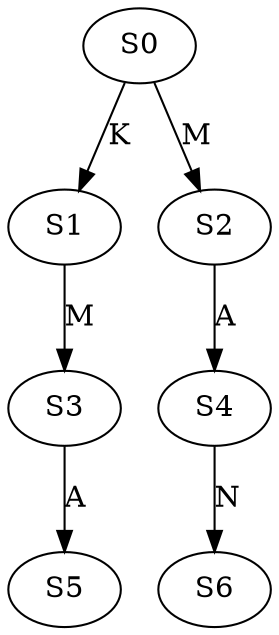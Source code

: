 strict digraph  {
	S0 -> S1 [ label = K ];
	S0 -> S2 [ label = M ];
	S1 -> S3 [ label = M ];
	S2 -> S4 [ label = A ];
	S3 -> S5 [ label = A ];
	S4 -> S6 [ label = N ];
}
